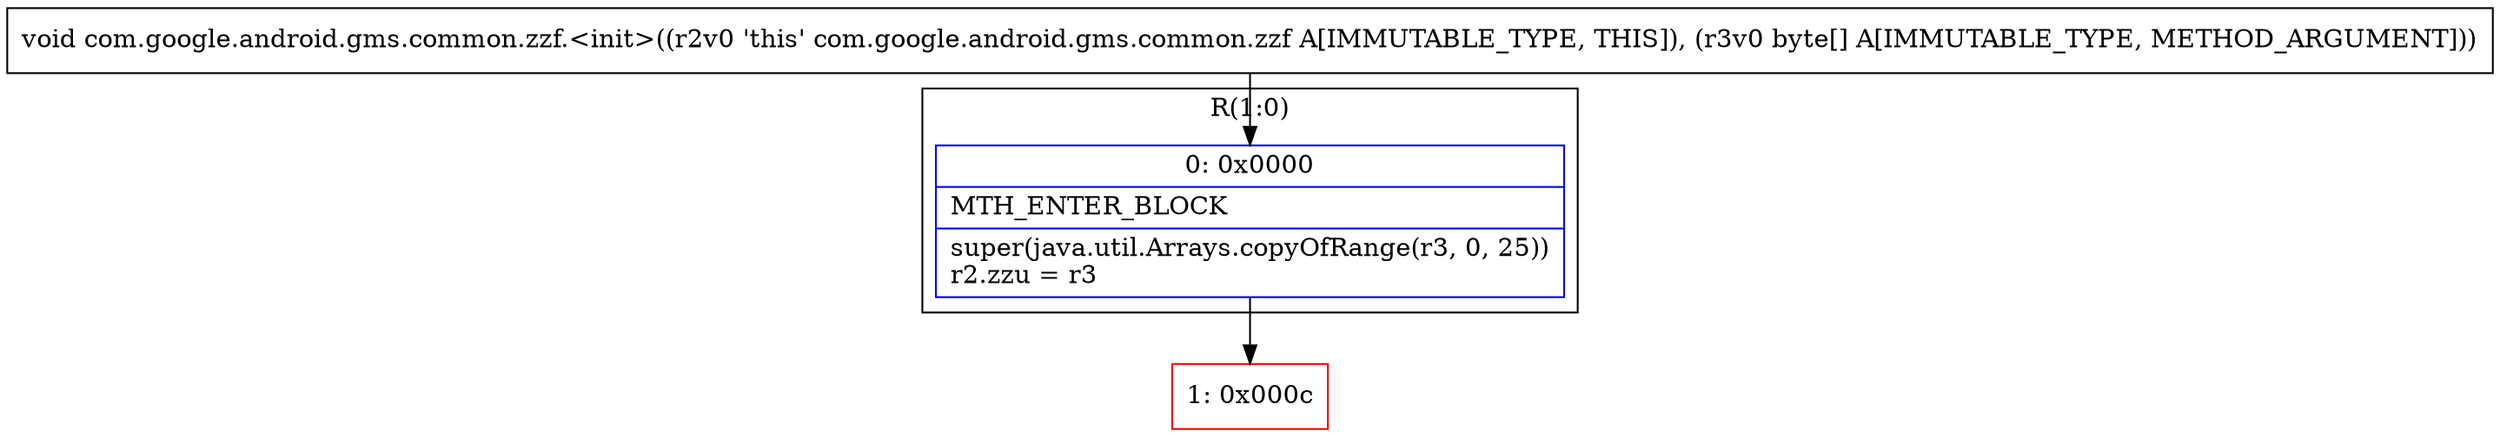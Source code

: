digraph "CFG forcom.google.android.gms.common.zzf.\<init\>([B)V" {
subgraph cluster_Region_517594510 {
label = "R(1:0)";
node [shape=record,color=blue];
Node_0 [shape=record,label="{0\:\ 0x0000|MTH_ENTER_BLOCK\l|super(java.util.Arrays.copyOfRange(r3, 0, 25))\lr2.zzu = r3\l}"];
}
Node_1 [shape=record,color=red,label="{1\:\ 0x000c}"];
MethodNode[shape=record,label="{void com.google.android.gms.common.zzf.\<init\>((r2v0 'this' com.google.android.gms.common.zzf A[IMMUTABLE_TYPE, THIS]), (r3v0 byte[] A[IMMUTABLE_TYPE, METHOD_ARGUMENT])) }"];
MethodNode -> Node_0;
Node_0 -> Node_1;
}

